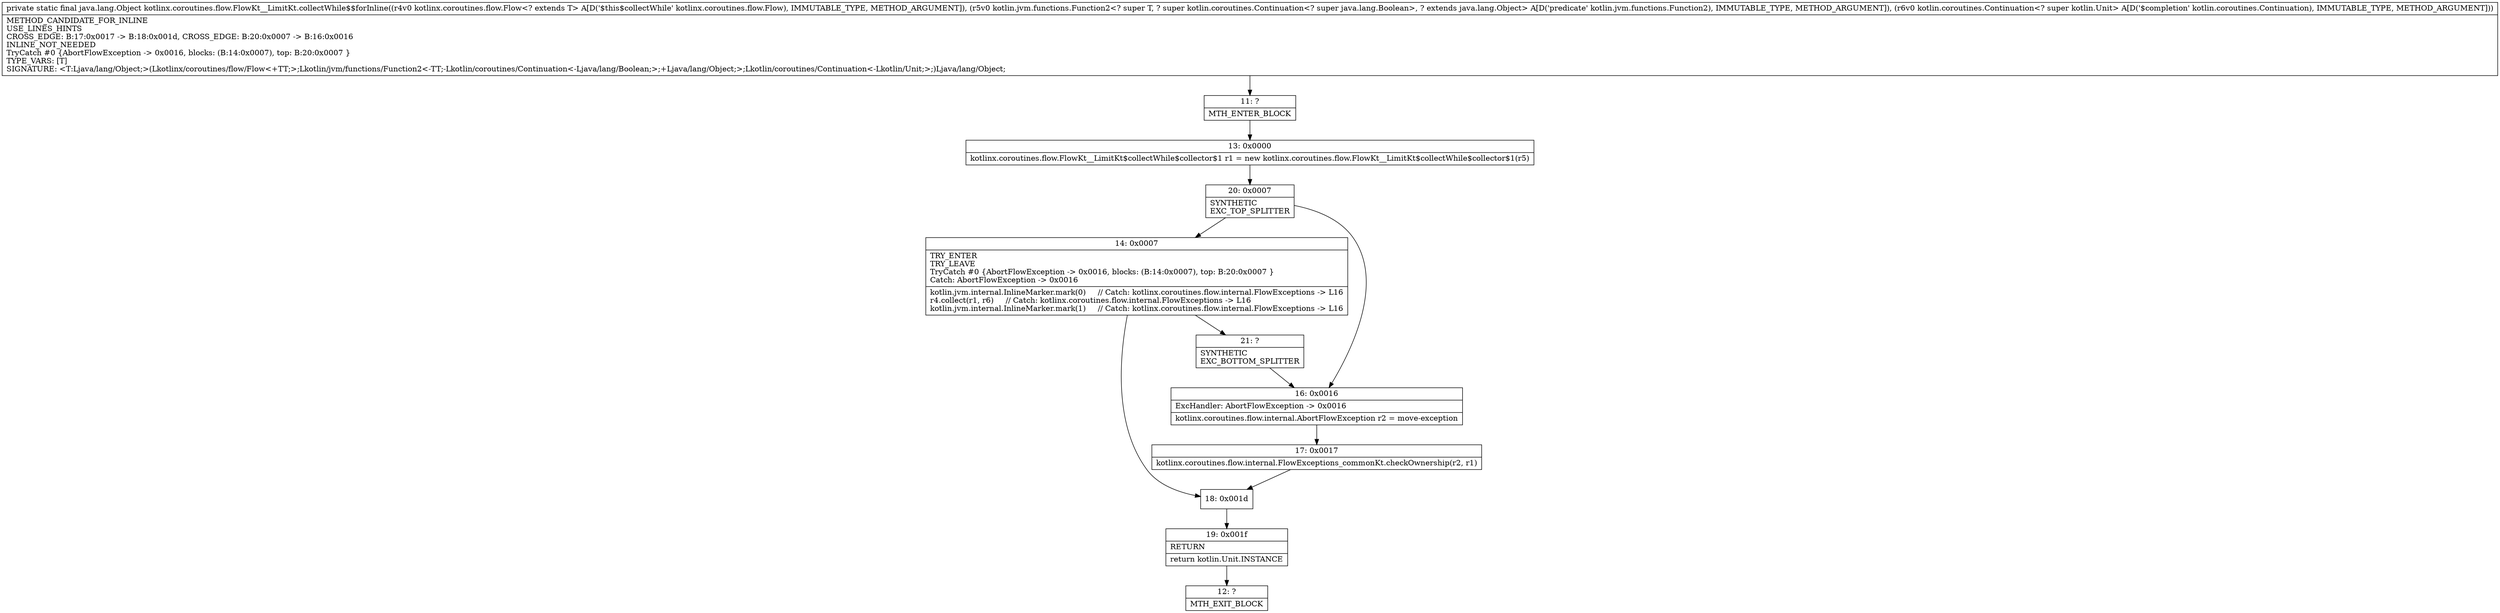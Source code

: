 digraph "CFG forkotlinx.coroutines.flow.FlowKt__LimitKt.collectWhile$$forInline(Lkotlinx\/coroutines\/flow\/Flow;Lkotlin\/jvm\/functions\/Function2;Lkotlin\/coroutines\/Continuation;)Ljava\/lang\/Object;" {
Node_11 [shape=record,label="{11\:\ ?|MTH_ENTER_BLOCK\l}"];
Node_13 [shape=record,label="{13\:\ 0x0000|kotlinx.coroutines.flow.FlowKt__LimitKt$collectWhile$collector$1 r1 = new kotlinx.coroutines.flow.FlowKt__LimitKt$collectWhile$collector$1(r5)\l}"];
Node_20 [shape=record,label="{20\:\ 0x0007|SYNTHETIC\lEXC_TOP_SPLITTER\l}"];
Node_14 [shape=record,label="{14\:\ 0x0007|TRY_ENTER\lTRY_LEAVE\lTryCatch #0 \{AbortFlowException \-\> 0x0016, blocks: (B:14:0x0007), top: B:20:0x0007 \}\lCatch: AbortFlowException \-\> 0x0016\l|kotlin.jvm.internal.InlineMarker.mark(0)     \/\/ Catch: kotlinx.coroutines.flow.internal.FlowExceptions \-\> L16\lr4.collect(r1, r6)     \/\/ Catch: kotlinx.coroutines.flow.internal.FlowExceptions \-\> L16\lkotlin.jvm.internal.InlineMarker.mark(1)     \/\/ Catch: kotlinx.coroutines.flow.internal.FlowExceptions \-\> L16\l}"];
Node_18 [shape=record,label="{18\:\ 0x001d}"];
Node_19 [shape=record,label="{19\:\ 0x001f|RETURN\l|return kotlin.Unit.INSTANCE\l}"];
Node_12 [shape=record,label="{12\:\ ?|MTH_EXIT_BLOCK\l}"];
Node_21 [shape=record,label="{21\:\ ?|SYNTHETIC\lEXC_BOTTOM_SPLITTER\l}"];
Node_16 [shape=record,label="{16\:\ 0x0016|ExcHandler: AbortFlowException \-\> 0x0016\l|kotlinx.coroutines.flow.internal.AbortFlowException r2 = move\-exception\l}"];
Node_17 [shape=record,label="{17\:\ 0x0017|kotlinx.coroutines.flow.internal.FlowExceptions_commonKt.checkOwnership(r2, r1)\l}"];
MethodNode[shape=record,label="{private static final java.lang.Object kotlinx.coroutines.flow.FlowKt__LimitKt.collectWhile$$forInline((r4v0 kotlinx.coroutines.flow.Flow\<? extends T\> A[D('$this$collectWhile' kotlinx.coroutines.flow.Flow), IMMUTABLE_TYPE, METHOD_ARGUMENT]), (r5v0 kotlin.jvm.functions.Function2\<? super T, ? super kotlin.coroutines.Continuation\<? super java.lang.Boolean\>, ? extends java.lang.Object\> A[D('predicate' kotlin.jvm.functions.Function2), IMMUTABLE_TYPE, METHOD_ARGUMENT]), (r6v0 kotlin.coroutines.Continuation\<? super kotlin.Unit\> A[D('$completion' kotlin.coroutines.Continuation), IMMUTABLE_TYPE, METHOD_ARGUMENT]))  | METHOD_CANDIDATE_FOR_INLINE\lUSE_LINES_HINTS\lCROSS_EDGE: B:17:0x0017 \-\> B:18:0x001d, CROSS_EDGE: B:20:0x0007 \-\> B:16:0x0016\lINLINE_NOT_NEEDED\lTryCatch #0 \{AbortFlowException \-\> 0x0016, blocks: (B:14:0x0007), top: B:20:0x0007 \}\lTYPE_VARS: [T]\lSIGNATURE: \<T:Ljava\/lang\/Object;\>(Lkotlinx\/coroutines\/flow\/Flow\<+TT;\>;Lkotlin\/jvm\/functions\/Function2\<\-TT;\-Lkotlin\/coroutines\/Continuation\<\-Ljava\/lang\/Boolean;\>;+Ljava\/lang\/Object;\>;Lkotlin\/coroutines\/Continuation\<\-Lkotlin\/Unit;\>;)Ljava\/lang\/Object;\l}"];
MethodNode -> Node_11;Node_11 -> Node_13;
Node_13 -> Node_20;
Node_20 -> Node_14;
Node_20 -> Node_16;
Node_14 -> Node_18;
Node_14 -> Node_21;
Node_18 -> Node_19;
Node_19 -> Node_12;
Node_21 -> Node_16;
Node_16 -> Node_17;
Node_17 -> Node_18;
}

